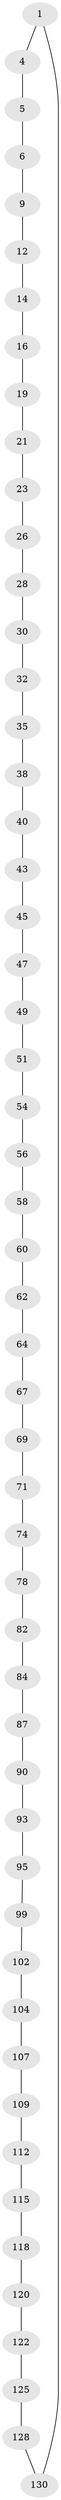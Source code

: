 // original degree distribution, {2: 1.0}
// Generated by graph-tools (version 1.1) at 2025/20/03/04/25 18:20:17]
// undirected, 53 vertices, 53 edges
graph export_dot {
graph [start="1"]
  node [color=gray90,style=filled];
  1 [super="+2"];
  4;
  5;
  6 [super="+7"];
  9 [super="+10"];
  12 [super="+13"];
  14 [super="+15"];
  16 [super="+17"];
  19 [super="+20"];
  21 [super="+22"];
  23 [super="+24"];
  26 [super="+27"];
  28 [super="+29"];
  30 [super="+31"];
  32 [super="+33"];
  35 [super="+36"];
  38 [super="+39"];
  40 [super="+41"];
  43 [super="+44"];
  45 [super="+46"];
  47 [super="+48"];
  49 [super="+50"];
  51 [super="+52"];
  54 [super="+55"];
  56 [super="+57"];
  58 [super="+59"];
  60 [super="+61"];
  62 [super="+63"];
  64 [super="+65"];
  67 [super="+68"];
  69 [super="+70"];
  71 [super="+72"];
  74 [super="+75"];
  78 [super="+79"];
  82 [super="+83"];
  84 [super="+85"];
  87 [super="+88"];
  90 [super="+91"];
  93 [super="+94"];
  95 [super="+96"];
  99 [super="+100"];
  102 [super="+103"];
  104 [super="+105"];
  107 [super="+108"];
  109 [super="+110"];
  112 [super="+113"];
  115 [super="+116"];
  118 [super="+119"];
  120 [super="+121"];
  122 [super="+123"];
  125 [super="+126"];
  128 [super="+129"];
  130 [super="+131"];
  1 -- 130;
  1 -- 4;
  4 -- 5;
  5 -- 6;
  6 -- 9;
  9 -- 12;
  12 -- 14;
  14 -- 16;
  16 -- 19;
  19 -- 21;
  21 -- 23;
  23 -- 26;
  26 -- 28;
  28 -- 30;
  30 -- 32;
  32 -- 35;
  35 -- 38;
  38 -- 40;
  40 -- 43;
  43 -- 45;
  45 -- 47;
  47 -- 49;
  49 -- 51;
  51 -- 54;
  54 -- 56;
  56 -- 58;
  58 -- 60;
  60 -- 62;
  62 -- 64;
  64 -- 67;
  67 -- 69;
  69 -- 71;
  71 -- 74;
  74 -- 78;
  78 -- 82;
  82 -- 84;
  84 -- 87;
  87 -- 90;
  90 -- 93;
  93 -- 95;
  95 -- 99;
  99 -- 102;
  102 -- 104;
  104 -- 107;
  107 -- 109;
  109 -- 112;
  112 -- 115;
  115 -- 118;
  118 -- 120;
  120 -- 122;
  122 -- 125;
  125 -- 128;
  128 -- 130;
}
